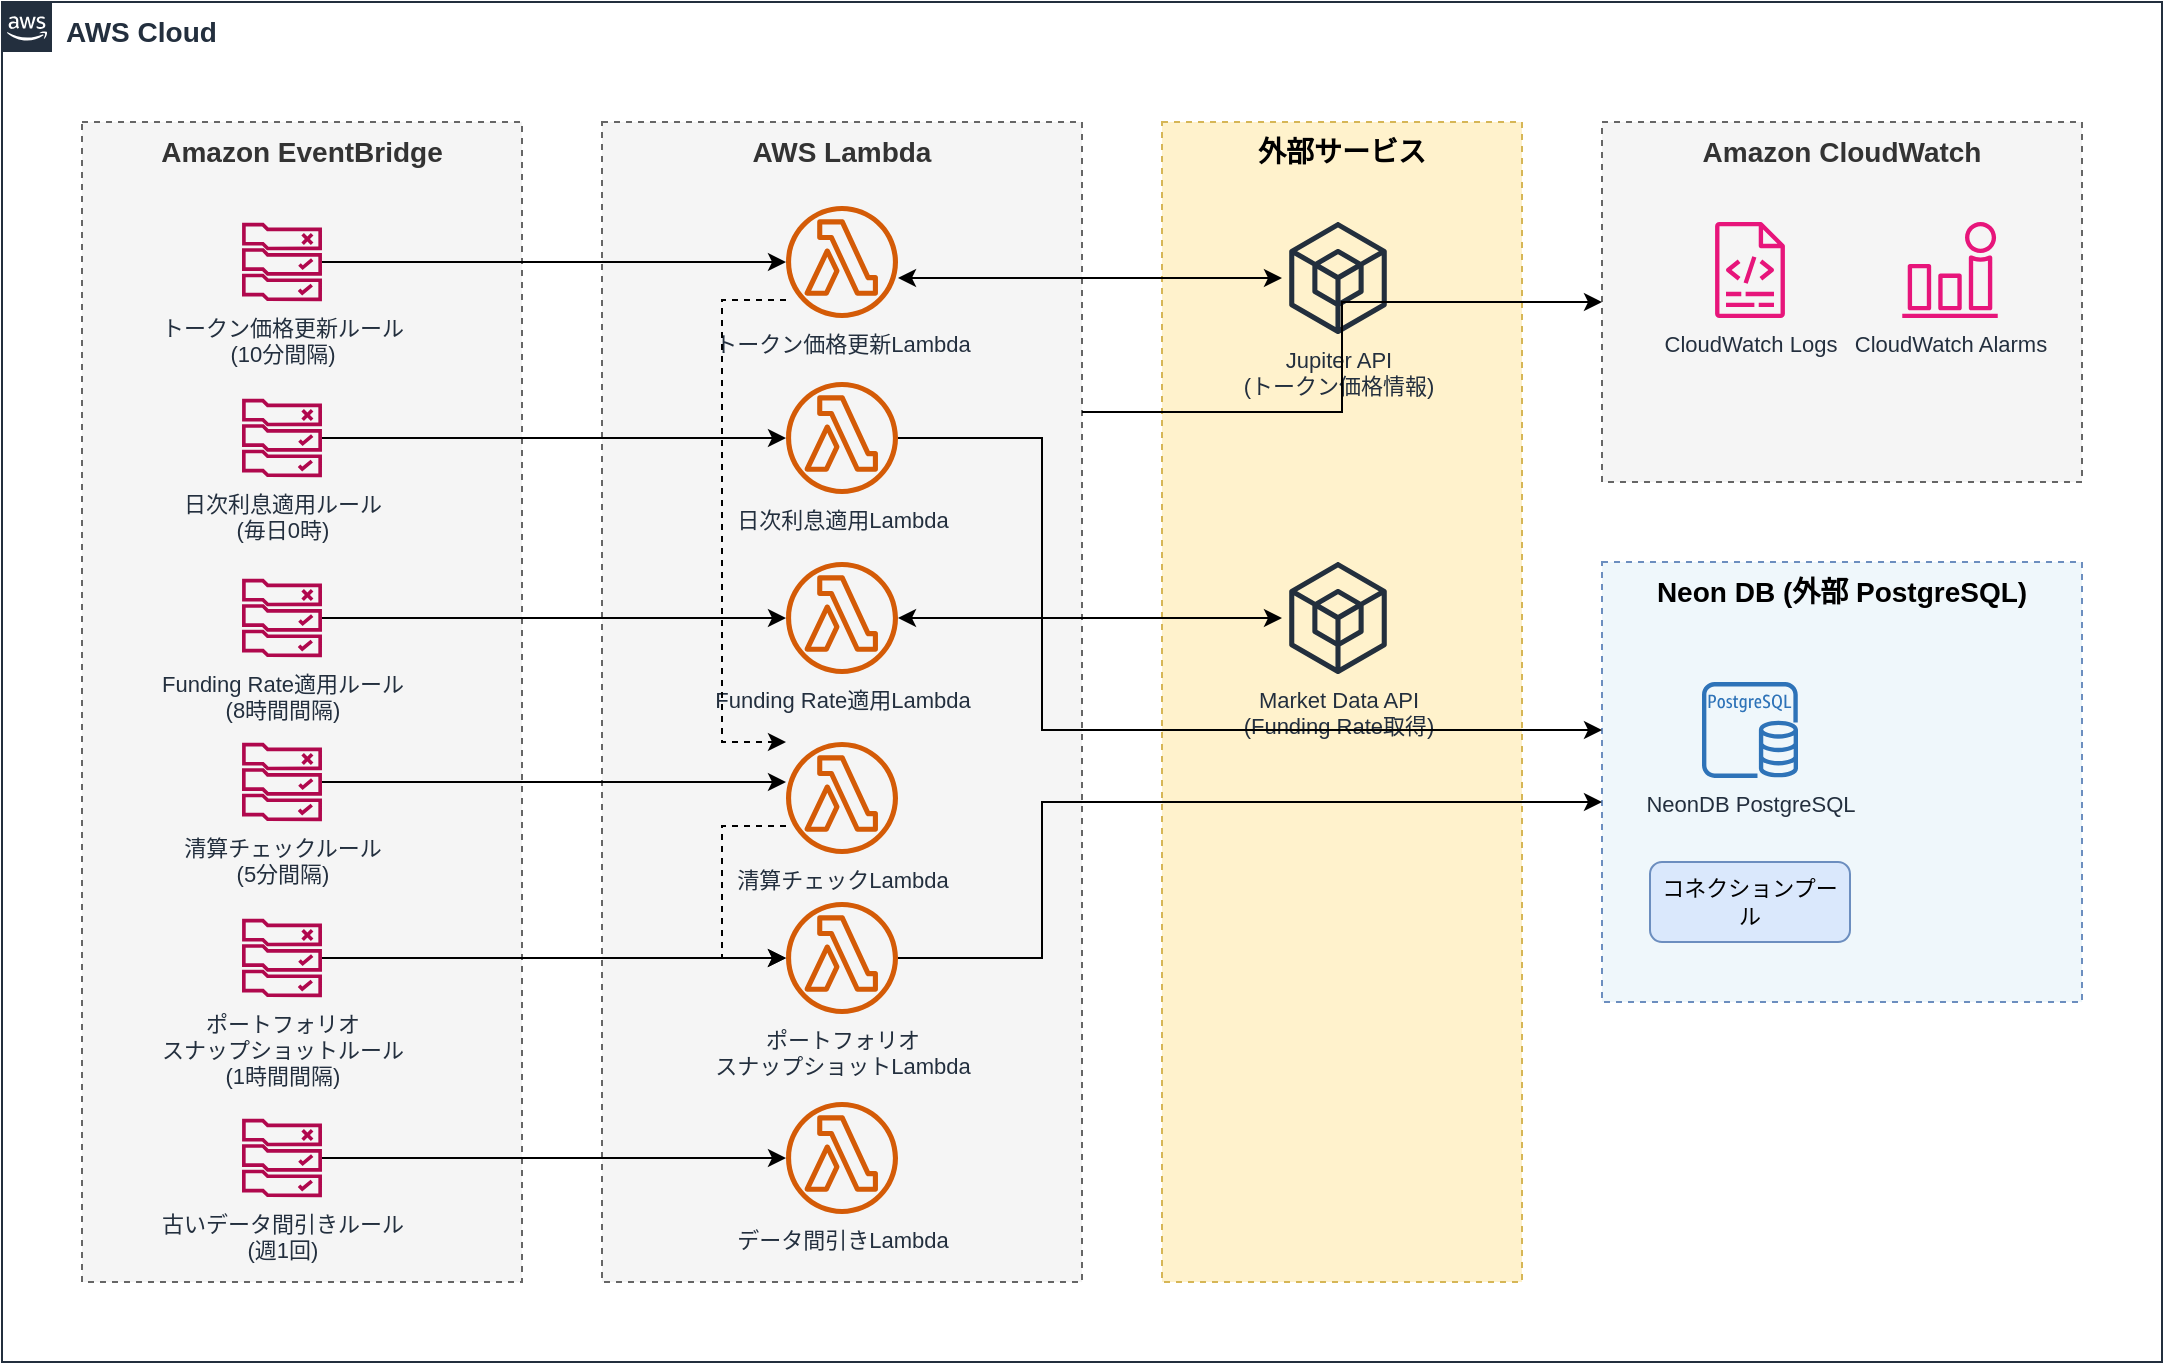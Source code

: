<mxfile>
    <diagram id="alpha-test-batch-jobs" name="αテストシステム バッチジョブ構成図">
        <mxGraphModel dx="1316" dy="1668" grid="1" gridSize="10" guides="1" tooltips="1" connect="1" arrows="1" fold="1" page="1" pageScale="1" pageWidth="1169" pageHeight="827" math="0" shadow="0">
            <root>
                <mxCell id="0"/>
                <mxCell id="1" parent="0"/>
                <mxCell id="cloud_boundary" value="AWS Cloud" style="points=[[0,0],[0.25,0],[0.5,0],[0.75,0],[1,0],[1,0.25],[1,0.5],[1,0.75],[1,1],[0.75,1],[0.5,1],[0.25,1],[0,1],[0,0.75],[0,0.5],[0,0.25]];outlineConnect=0;gradientColor=none;html=1;whiteSpace=wrap;fontSize=14;fontStyle=1;container=1;pointerEvents=0;collapsible=0;recursiveResize=0;shape=mxgraph.aws4.group;grIcon=mxgraph.aws4.group_aws_cloud_alt;strokeColor=#232F3E;fillColor=none;verticalAlign=top;align=left;spacingLeft=30;fontColor=#232F3E;dashed=0;" parent="1" vertex="1">
                    <mxGeometry x="40" y="40" width="1080" height="680" as="geometry"/>
                </mxCell>
                <mxCell id="event_bridge_group" value="Amazon EventBridge" style="fillColor=#f5f5f5;strokeColor=#666666;dashed=1;verticalAlign=top;fontStyle=1;fontSize=14;fontColor=#333333;" parent="cloud_boundary" vertex="1">
                    <mxGeometry x="40" y="60" width="220" height="580" as="geometry"/>
                </mxCell>
                <mxCell id="lambda_group" value="AWS Lambda" style="fillColor=#f5f5f5;strokeColor=#666666;dashed=1;verticalAlign=top;fontStyle=1;fontSize=14;fontColor=#333333;" parent="cloud_boundary" vertex="1">
                    <mxGeometry x="300" y="60" width="240" height="580" as="geometry"/>
                </mxCell>
                <mxCell id="neondb_group" value="Neon DB (外部 PostgreSQL)" style="fillColor=#EFF7FB;strokeColor=#6c8ebf;dashed=1;verticalAlign=top;fontStyle=1;fontSize=14;" parent="cloud_boundary" vertex="1">
                    <mxGeometry x="800" y="280" width="240" height="220" as="geometry"/>
                </mxCell>
                <mxCell id="cloudwatch_group" value="Amazon CloudWatch" style="fillColor=#f5f5f5;strokeColor=#666666;dashed=1;verticalAlign=top;fontStyle=1;fontSize=14;fontColor=#333333;" parent="cloud_boundary" vertex="1">
                    <mxGeometry x="800" y="60" width="240" height="180" as="geometry"/>
                </mxCell>
                <mxCell id="external_api_group" value="外部サービス" style="fillColor=#fff2cc;strokeColor=#d6b656;dashed=1;verticalAlign=top;fontStyle=1;fontSize=14;" vertex="1" parent="cloud_boundary">
                    <mxGeometry x="580" y="60" width="180" height="580" as="geometry"/>
                </mxCell>
                <mxCell id="price_update_rule" value="トークン価格更新ルール&#xa;(10分間隔)" style="sketch=0;outlineConnect=0;fontColor=#232F3E;gradientColor=none;fillColor=#B0084D;strokeColor=none;dashed=0;verticalLabelPosition=bottom;verticalAlign=top;align=center;html=1;fontSize=11;fontStyle=0;aspect=fixed;pointerEvents=1;shape=mxgraph.aws4.rule_2;" parent="cloud_boundary" vertex="1">
                    <mxGeometry x="120" y="110" width="40" height="40" as="geometry"/>
                </mxCell>
                <mxCell id="daily_interest_rule" value="日次利息適用ルール&#xa;(毎日0時)" style="sketch=0;outlineConnect=0;fontColor=#232F3E;gradientColor=none;fillColor=#B0084D;strokeColor=none;dashed=0;verticalLabelPosition=bottom;verticalAlign=top;align=center;html=1;fontSize=11;fontStyle=0;aspect=fixed;pointerEvents=1;shape=mxgraph.aws4.rule_2;" parent="cloud_boundary" vertex="1">
                    <mxGeometry x="120" y="198" width="40" height="40" as="geometry"/>
                </mxCell>
                <mxCell id="funding_rate_rule" value="Funding Rate適用ルール&#xa;(8時間間隔)" style="sketch=0;outlineConnect=0;fontColor=#232F3E;gradientColor=none;fillColor=#B0084D;strokeColor=none;dashed=0;verticalLabelPosition=bottom;verticalAlign=top;align=center;html=1;fontSize=11;fontStyle=0;aspect=fixed;pointerEvents=1;shape=mxgraph.aws4.rule_2;" parent="cloud_boundary" vertex="1">
                    <mxGeometry x="120" y="288" width="40" height="40" as="geometry"/>
                </mxCell>
                <mxCell id="portfolio_snapshot_rule" value="ポートフォリオ&#xa;スナップショットルール&#xa;(1時間間隔)" style="sketch=0;outlineConnect=0;fontColor=#232F3E;gradientColor=none;fillColor=#B0084D;strokeColor=none;dashed=0;verticalLabelPosition=bottom;verticalAlign=top;align=center;html=1;fontSize=11;fontStyle=0;aspect=fixed;pointerEvents=1;shape=mxgraph.aws4.rule_2;" parent="cloud_boundary" vertex="1">
                    <mxGeometry x="120" y="458" width="40" height="40" as="geometry"/>
                </mxCell>
                <mxCell id="data_pruning_rule" value="古いデータ間引きルール&#xa;(週1回)" style="sketch=0;outlineConnect=0;fontColor=#232F3E;gradientColor=none;fillColor=#B0084D;strokeColor=none;dashed=0;verticalLabelPosition=bottom;verticalAlign=top;align=center;html=1;fontSize=11;fontStyle=0;aspect=fixed;pointerEvents=1;shape=mxgraph.aws4.rule_2;" parent="cloud_boundary" vertex="1">
                    <mxGeometry x="120" y="558" width="40" height="40" as="geometry"/>
                </mxCell>
                <mxCell id="price_update_lambda" value="トークン価格更新Lambda" style="sketch=0;outlineConnect=0;fontColor=#232F3E;gradientColor=none;fillColor=#D45B07;strokeColor=none;dashed=0;verticalLabelPosition=bottom;verticalAlign=top;align=center;html=1;fontSize=11;fontStyle=0;aspect=fixed;pointerEvents=1;shape=mxgraph.aws4.lambda_function;" parent="cloud_boundary" vertex="1">
                    <mxGeometry x="392" y="102" width="56" height="56" as="geometry"/>
                </mxCell>
                <mxCell id="daily_interest_lambda" value="日次利息適用Lambda" style="sketch=0;outlineConnect=0;fontColor=#232F3E;gradientColor=none;fillColor=#D45B07;strokeColor=none;dashed=0;verticalLabelPosition=bottom;verticalAlign=top;align=center;html=1;fontSize=11;fontStyle=0;aspect=fixed;pointerEvents=1;shape=mxgraph.aws4.lambda_function;" parent="cloud_boundary" vertex="1">
                    <mxGeometry x="392" y="190" width="56" height="56" as="geometry"/>
                </mxCell>
                <mxCell id="funding_rate_lambda" value="Funding Rate適用Lambda" style="sketch=0;outlineConnect=0;fontColor=#232F3E;gradientColor=none;fillColor=#D45B07;strokeColor=none;dashed=0;verticalLabelPosition=bottom;verticalAlign=top;align=center;html=1;fontSize=11;fontStyle=0;aspect=fixed;pointerEvents=1;shape=mxgraph.aws4.lambda_function;" parent="cloud_boundary" vertex="1">
                    <mxGeometry x="392" y="280" width="56" height="56" as="geometry"/>
                </mxCell>
                <mxCell id="liquidation_check_lambda" value="清算チェックLambda" style="sketch=0;outlineConnect=0;fontColor=#232F3E;gradientColor=none;fillColor=#D45B07;strokeColor=none;dashed=0;verticalLabelPosition=bottom;verticalAlign=top;align=center;html=1;fontSize=11;fontStyle=0;aspect=fixed;pointerEvents=1;shape=mxgraph.aws4.lambda_function;" parent="cloud_boundary" vertex="1">
                    <mxGeometry x="392" y="370" width="56" height="56" as="geometry"/>
                </mxCell>
                <mxCell id="portfolio_snapshot_lambda" value="ポートフォリオ&#xa;スナップショットLambda" style="sketch=0;outlineConnect=0;fontColor=#232F3E;gradientColor=none;fillColor=#D45B07;strokeColor=none;dashed=0;verticalLabelPosition=bottom;verticalAlign=top;align=center;html=1;fontSize=11;fontStyle=0;aspect=fixed;pointerEvents=1;shape=mxgraph.aws4.lambda_function;" parent="cloud_boundary" vertex="1">
                    <mxGeometry x="392" y="450" width="56" height="56" as="geometry"/>
                </mxCell>
                <mxCell id="data_pruning_lambda" value="データ間引きLambda" style="sketch=0;outlineConnect=0;fontColor=#232F3E;gradientColor=none;fillColor=#D45B07;strokeColor=none;dashed=0;verticalLabelPosition=bottom;verticalAlign=top;align=center;html=1;fontSize=11;fontStyle=0;aspect=fixed;pointerEvents=1;shape=mxgraph.aws4.lambda_function;" parent="cloud_boundary" vertex="1">
                    <mxGeometry x="392" y="550" width="56" height="56" as="geometry"/>
                </mxCell>
                <mxCell id="cloudwatch_logs" value="CloudWatch Logs" style="sketch=0;outlineConnect=0;fontColor=#232F3E;gradientColor=none;fillColor=#E7157B;strokeColor=none;dashed=0;verticalLabelPosition=bottom;verticalAlign=top;align=center;html=1;fontSize=11;fontStyle=0;aspect=fixed;pointerEvents=1;shape=mxgraph.aws4.logs;" parent="cloud_boundary" vertex="1">
                    <mxGeometry x="850" y="110" width="48" height="48" as="geometry"/>
                </mxCell>
                <mxCell id="cloudwatch_alarms" value="CloudWatch Alarms" style="sketch=0;outlineConnect=0;fontColor=#232F3E;gradientColor=none;fillColor=#E7157B;strokeColor=none;dashed=0;verticalLabelPosition=bottom;verticalAlign=top;align=center;html=1;fontSize=11;fontStyle=0;aspect=fixed;pointerEvents=1;shape=mxgraph.aws4.alarm;" parent="cloud_boundary" vertex="1">
                    <mxGeometry x="950" y="110" width="48" height="48" as="geometry"/>
                </mxCell>
                <mxCell id="neondb" value="NeonDB PostgreSQL" style="sketch=0;outlineConnect=0;fontColor=#232F3E;gradientColor=none;fillColor=#2E73B8;strokeColor=none;dashed=0;verticalLabelPosition=bottom;verticalAlign=top;align=center;html=1;fontSize=11;fontStyle=0;aspect=fixed;pointerEvents=1;shape=mxgraph.aws4.rds_postgresql_instance;" parent="cloud_boundary" vertex="1">
                    <mxGeometry x="850" y="340" width="48" height="48" as="geometry"/>
                </mxCell>
                <mxCell id="db_connection_pool" value="コネクションプール" style="rounded=1;whiteSpace=wrap;html=1;fillColor=#dae8fc;strokeColor=#6c8ebf;fontSize=11;" parent="cloud_boundary" vertex="1">
                    <mxGeometry x="824" y="430" width="100" height="40" as="geometry"/>
                </mxCell>
                <mxCell id="jupiter_api" value="Jupiter API&#xa;(トークン価格情報)" style="sketch=0;outlineConnect=0;fontColor=#232F3E;gradientColor=none;fillColor=#232F3D;strokeColor=none;dashed=0;verticalLabelPosition=bottom;verticalAlign=top;align=center;html=1;fontSize=11;fontStyle=0;aspect=fixed;pointerEvents=1;shape=mxgraph.aws4.external_sdk;" vertex="1" parent="cloud_boundary">
                    <mxGeometry x="640" y="110" width="56" height="56" as="geometry"/>
                </mxCell>
                <mxCell id="market_data_api" value="Market Data API&#xa;(Funding Rate取得)" style="sketch=0;outlineConnect=0;fontColor=#232F3E;gradientColor=none;fillColor=#232F3D;strokeColor=none;dashed=0;verticalLabelPosition=bottom;verticalAlign=top;align=center;html=1;fontSize=11;fontStyle=0;aspect=fixed;pointerEvents=1;shape=mxgraph.aws4.external_sdk;" vertex="1" parent="cloud_boundary">
                    <mxGeometry x="640" y="280" width="56" height="56" as="geometry"/>
                </mxCell>

                <!-- 矢印の再接続 -->
                <!-- EventBridge からLambdaへの接続 -->
                <mxCell id="price_rule_to_lambda" value="" style="edgeStyle=orthogonalEdgeStyle;rounded=0;orthogonalLoop=1;jettySize=auto;html=1;" parent="cloud_boundary" edge="1">
                    <mxGeometry relative="1" as="geometry">
                        <mxPoint x="160" y="130" as="sourcePoint"/>
                        <mxPoint x="392" y="130" as="targetPoint"/>
                    </mxGeometry>
                </mxCell>

                <mxCell id="interest_rule_to_lambda" value="" style="edgeStyle=orthogonalEdgeStyle;rounded=0;orthogonalLoop=1;jettySize=auto;html=1;" parent="cloud_boundary" edge="1">
                    <mxGeometry relative="1" as="geometry">
                        <mxPoint x="160" y="218" as="sourcePoint"/>
                        <mxPoint x="392" y="218" as="targetPoint"/>
                    </mxGeometry>
                </mxCell>

                <mxCell id="funding_rule_to_lambda" value="" style="edgeStyle=orthogonalEdgeStyle;rounded=0;orthogonalLoop=1;jettySize=auto;html=1;" parent="cloud_boundary" edge="1">
                    <mxGeometry relative="1" as="geometry">
                        <mxPoint x="160" y="308" as="sourcePoint"/>
                        <mxPoint x="392" y="308" as="targetPoint"/>
                    </mxGeometry>
                </mxCell>

                <mxCell id="liquidation_rule_to_lambda" value="" style="edgeStyle=orthogonalEdgeStyle;rounded=0;orthogonalLoop=1;jettySize=auto;html=1;" parent="cloud_boundary" edge="1">
                    <mxGeometry relative="1" as="geometry">
                        <mxPoint x="160" y="390" as="sourcePoint"/>
                        <mxPoint x="392" y="390" as="targetPoint"/>
                    </mxGeometry>
                </mxCell>

                <mxCell id="snapshot_rule_to_lambda" value="" style="edgeStyle=orthogonalEdgeStyle;rounded=0;orthogonalLoop=1;jettySize=auto;html=1;" parent="cloud_boundary" edge="1">
                    <mxGeometry relative="1" as="geometry">
                        <mxPoint x="160" y="478" as="sourcePoint"/>
                        <mxPoint x="392" y="478" as="targetPoint"/>
                    </mxGeometry>
                </mxCell>

                <mxCell id="pruning_rule_to_lambda" value="" style="edgeStyle=orthogonalEdgeStyle;rounded=0;orthogonalLoop=1;jettySize=auto;html=1;" parent="cloud_boundary" edge="1">
                    <mxGeometry relative="1" as="geometry">
                        <mxPoint x="160" y="578" as="sourcePoint"/>
                        <mxPoint x="392" y="578" as="targetPoint"/>
                    </mxGeometry>
                </mxCell>

                <!-- Lambdaから外部APIへの接続 -->
                <mxCell id="price_lambda_to_api" value="" style="edgeStyle=orthogonalEdgeStyle;rounded=0;orthogonalLoop=1;jettySize=auto;html=1;startArrow=classic;startFill=1;" edge="1" parent="cloud_boundary">
                    <mxGeometry relative="1" as="geometry">
                        <mxPoint x="448" y="138" as="sourcePoint"/>
                        <mxPoint x="640" y="138" as="targetPoint"/>
                    </mxGeometry>
                </mxCell>

                <mxCell id="funding_lambda_to_api" value="" style="edgeStyle=orthogonalEdgeStyle;rounded=0;orthogonalLoop=1;jettySize=auto;html=1;startArrow=classic;startFill=1;" edge="1" parent="cloud_boundary">
                    <mxGeometry relative="1" as="geometry">
                        <mxPoint x="448" y="308" as="sourcePoint"/>
                        <mxPoint x="640" y="308" as="targetPoint"/>
                    </mxGeometry>
                </mxCell>

                <!-- Lambdaから NeonDBへの接続 -->
                <mxCell id="lambda_to_db1" value="" style="edgeStyle=orthogonalEdgeStyle;rounded=0;orthogonalLoop=1;jettySize=auto;html=1;startArrow=none;startFill=0;endArrow=classic;endFill=1;" edge="1" parent="cloud_boundary">
                    <mxGeometry relative="1" as="geometry">
                        <mxPoint x="448" y="218" as="sourcePoint"/>
                        <mxPoint x="800" y="364" as="targetPoint"/>
                        <Array as="points">
                            <mxPoint x="520" y="218"/>
                            <mxPoint x="520" y="364"/>
                        </Array>
                    </mxGeometry>
                </mxCell>

                <mxCell id="lambda_to_db2" value="" style="edgeStyle=orthogonalEdgeStyle;rounded=0;orthogonalLoop=1;jettySize=auto;html=1;startArrow=none;startFill=0;endArrow=classic;endFill=1;" edge="1" parent="cloud_boundary">
                    <mxGeometry relative="1" as="geometry">
                        <mxPoint x="448" y="478" as="sourcePoint"/>
                        <mxPoint x="800" y="400" as="targetPoint"/>
                        <Array as="points">
                            <mxPoint x="520" y="478"/>
                            <mxPoint x="520" y="400"/>
                        </Array>
                    </mxGeometry>
                </mxCell>

                <!-- Lambda から CloudWatch Logsへの接続 -->
                <mxCell id="lambda_to_logs" value="" style="edgeStyle=orthogonalEdgeStyle;rounded=0;orthogonalLoop=1;jettySize=auto;html=1;exitX=1;exitY=0.25;exitDx=0;exitDy=0;entryX=0;entryY=0.5;entryDx=0;entryDy=0;startArrow=none;startFill=0;endArrow=classic;endFill=1;" parent="cloud_boundary" source="lambda_group" target="cloudwatch_group" edge="1">
                    <mxGeometry relative="1" as="geometry"/>
                </mxCell>

                <mxCell id="liquidation_check_rule" value="清算チェックルール&#xa;(5分間隔)" style="sketch=0;outlineConnect=0;fontColor=#232F3E;gradientColor=none;fillColor=#B0084D;strokeColor=none;dashed=0;verticalLabelPosition=bottom;verticalAlign=top;align=center;html=1;fontSize=11;fontStyle=0;aspect=fixed;pointerEvents=1;shape=mxgraph.aws4.rule_2;" parent="cloud_boundary" vertex="1">
                    <mxGeometry x="120" y="370" width="40" height="40" as="geometry"/>
                </mxCell>

                <!-- Lambda から他のLambdaへのデータフロー（オプション） -->
                <mxCell id="lambda_to_lambda1" value="" style="edgeStyle=orthogonalEdgeStyle;rounded=0;orthogonalLoop=1;jettySize=auto;html=1;startArrow=none;startFill=0;endArrow=classic;endFill=1;exitX=0;exitY=0.75;exitDx=0;exitDy=0;entryX=0;entryY=0.25;entryDx=0;entryDy=0;dashed=1;" edge="1" parent="cloud_boundary">
                    <mxGeometry relative="1" as="geometry">
                        <mxPoint x="392" y="149" as="sourcePoint"/>
                        <mxPoint x="392" y="370" as="targetPoint"/>
                        <Array as="points">
                            <mxPoint x="360" y="149"/>
                            <mxPoint x="360" y="370"/>
                        </Array>
                    </mxGeometry>
                </mxCell>

                <mxCell id="lambda_to_lambda2" value="" style="edgeStyle=orthogonalEdgeStyle;rounded=0;orthogonalLoop=1;jettySize=auto;html=1;startArrow=none;startFill=0;endArrow=classic;endFill=1;exitX=0;exitY=0.75;exitDx=0;exitDy=0;entryX=0;entryY=0.25;entryDx=0;entryDy=0;dashed=1;" edge="1" parent="cloud_boundary">
                    <mxGeometry relative="1" as="geometry">
                        <mxPoint x="392" y="412" as="sourcePoint"/>
                        <mxPoint x="392" y="478" as="targetPoint"/>
                        <Array as="points">
                            <mxPoint x="360" y="412"/>
                            <mxPoint x="360" y="478"/>
                        </Array>
                    </mxGeometry>
                </mxCell>
            </root>
        </mxGraphModel>
    </diagram>
</mxfile>
